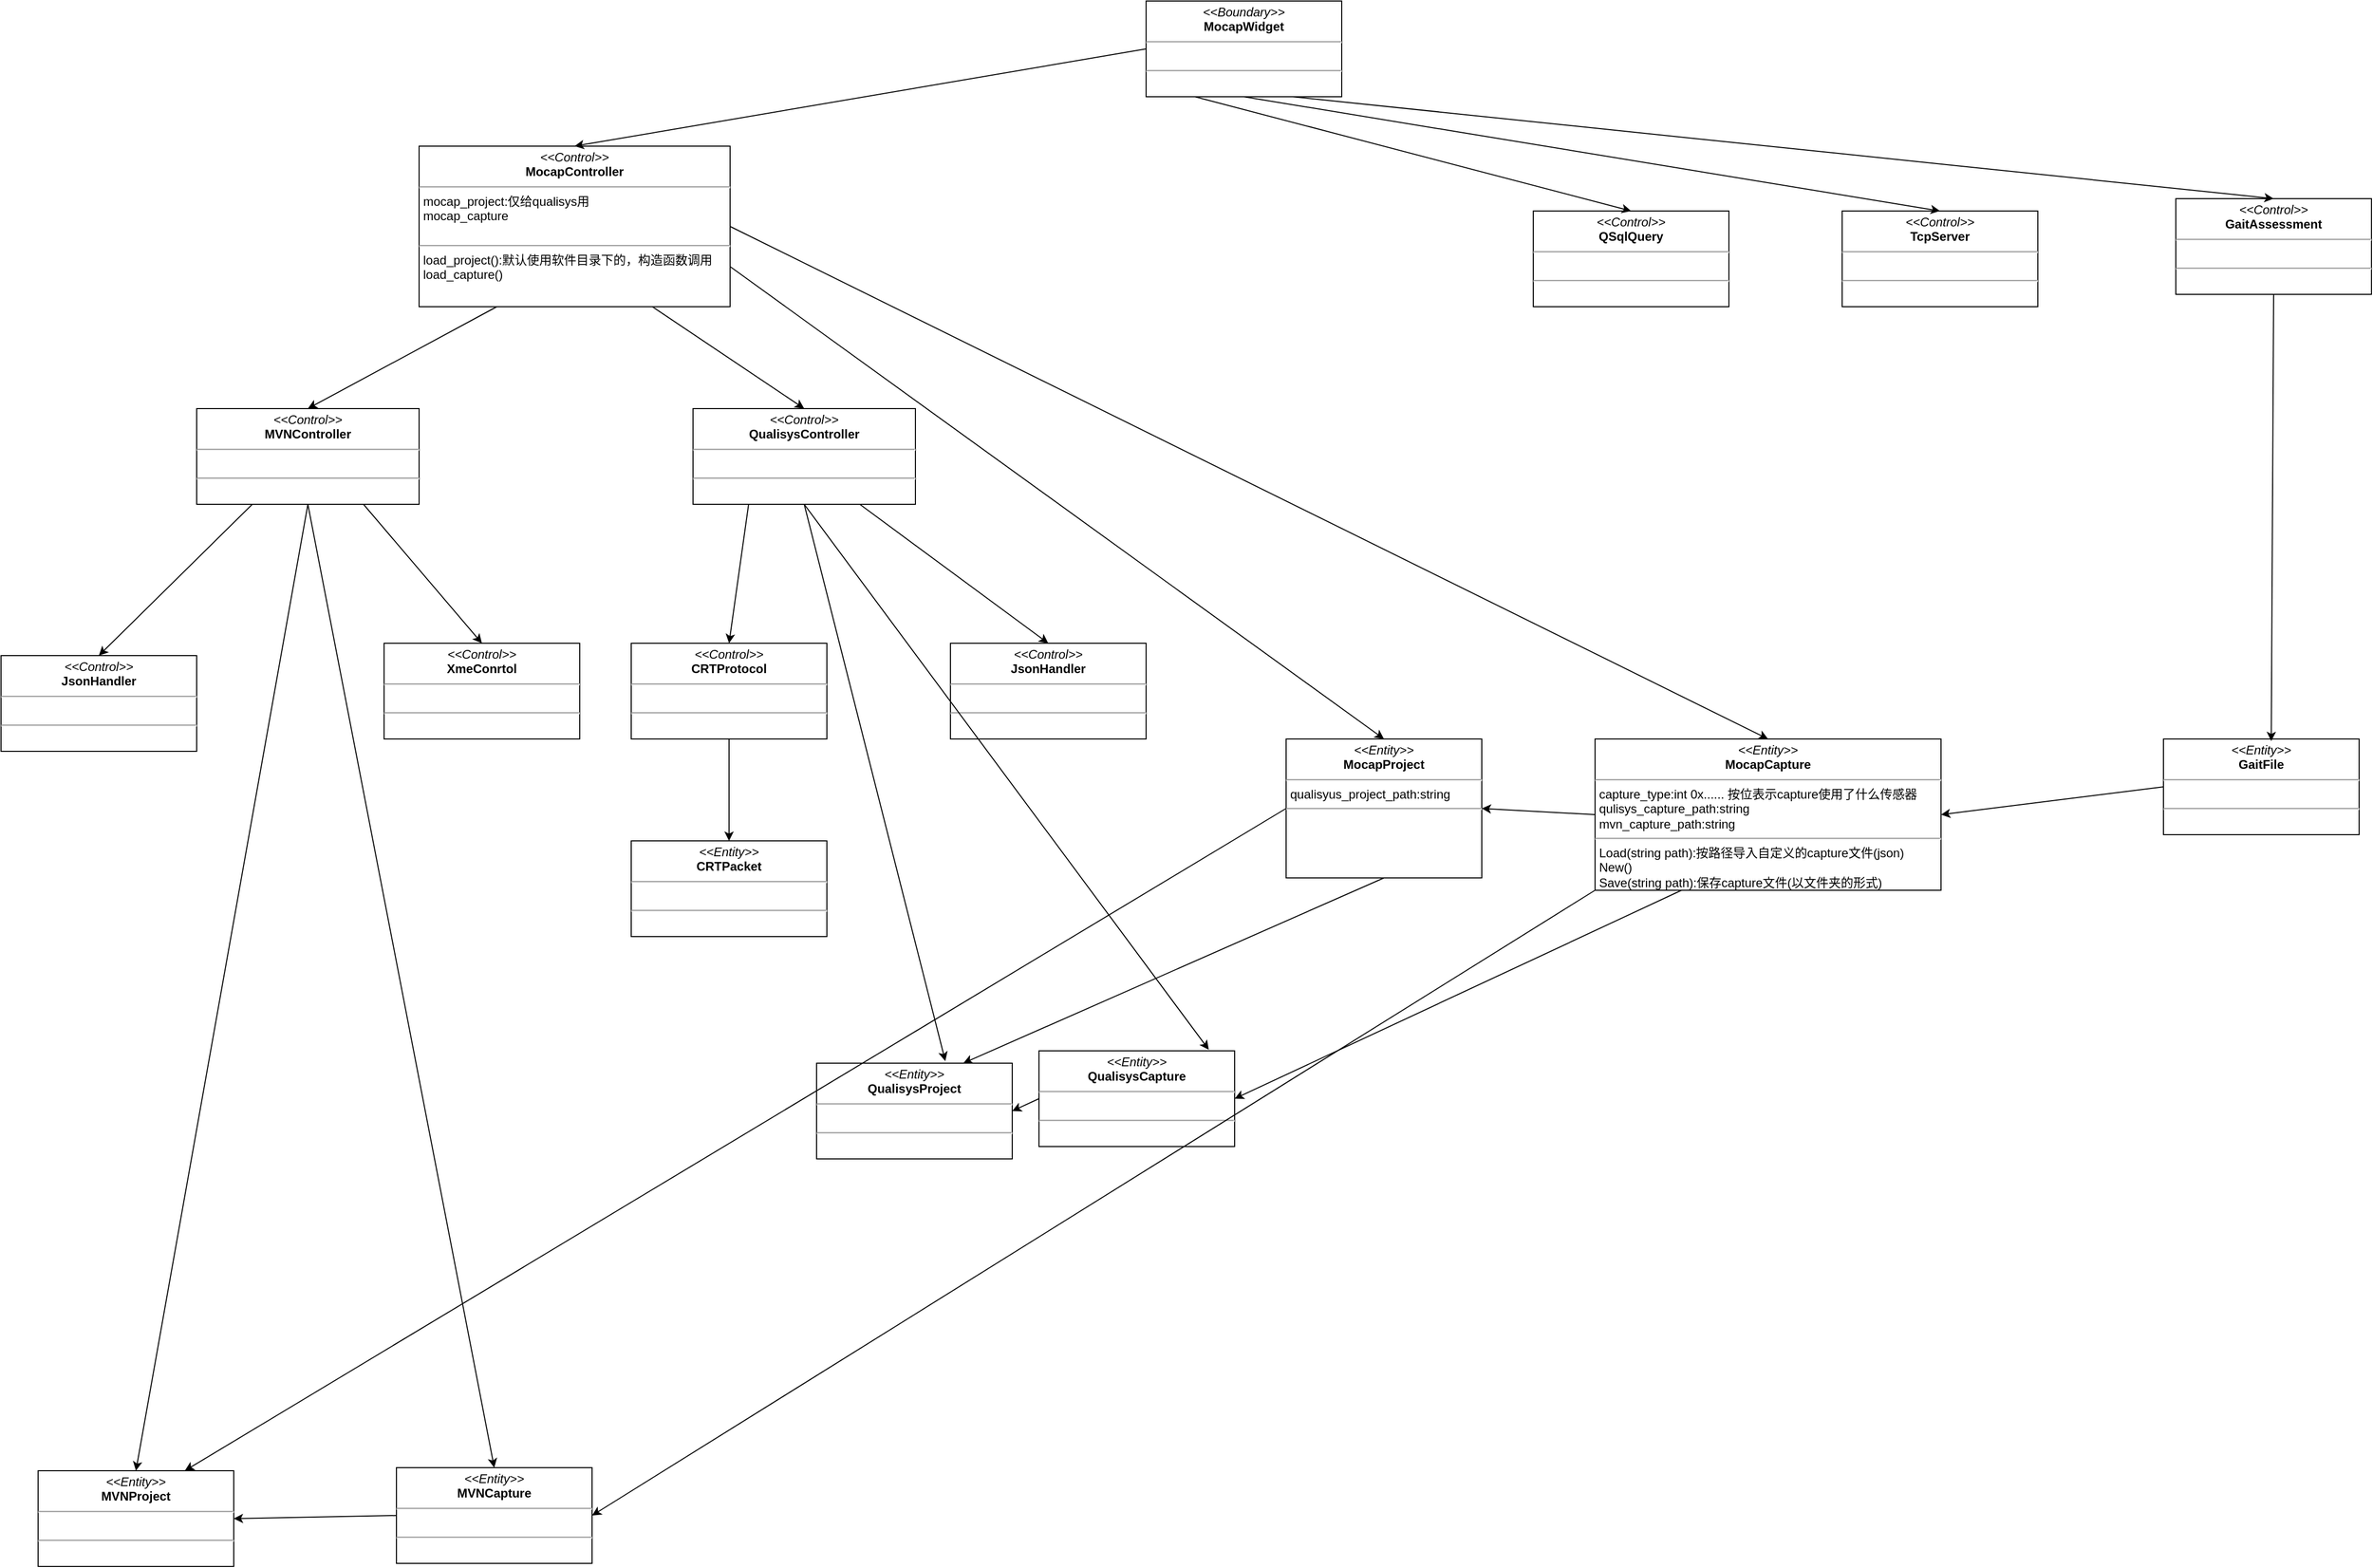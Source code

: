 <mxfile version="18.0.6" type="github">
  <diagram name="Page-1" id="c4acf3e9-155e-7222-9cf6-157b1a14988f">
    <mxGraphModel dx="2272" dy="882" grid="1" gridSize="12" guides="1" tooltips="1" connect="1" arrows="1" fold="1" page="1" pageScale="1" pageWidth="850" pageHeight="1100" background="none" math="0" shadow="0">
      <root>
        <mxCell id="0" />
        <mxCell id="1" parent="0" />
        <mxCell id="5d2195bd80daf111-18" value="&lt;p style=&quot;margin: 4px 0px 0px; text-align: center; font-size: 12px;&quot;&gt;&lt;i style=&quot;font-size: 12px;&quot;&gt;&amp;lt;&amp;lt;Boundary&amp;gt;&amp;gt;&lt;/i&gt;&lt;br style=&quot;font-size: 12px;&quot;&gt;&lt;b style=&quot;font-size: 12px;&quot;&gt;MocapWidget&lt;/b&gt;&lt;/p&gt;&lt;hr style=&quot;font-size: 12px;&quot;&gt;&lt;p style=&quot;margin: 0px 0px 0px 4px; font-size: 12px;&quot;&gt;&lt;br style=&quot;font-size: 12px;&quot;&gt;&lt;/p&gt;&lt;hr style=&quot;font-size: 12px;&quot;&gt;&lt;p style=&quot;margin: 0px 0px 0px 4px; font-size: 12px;&quot;&gt;&lt;br style=&quot;font-size: 12px;&quot;&gt;&lt;/p&gt;" style="verticalAlign=top;align=left;overflow=fill;fontSize=12;fontFamily=Helvetica;html=1;rounded=0;shadow=0;comic=0;labelBackgroundColor=none;strokeWidth=1" parent="1" vertex="1">
          <mxGeometry x="320" y="132" width="190" height="93" as="geometry" />
        </mxCell>
        <mxCell id="Vf8fJrJ8f5E2zkSzSmOj-4" value="&lt;p style=&quot;margin: 4px 0px 0px; text-align: center; font-size: 12px;&quot;&gt;&lt;i style=&quot;font-size: 12px;&quot;&gt;&amp;lt;&amp;lt;Entity&amp;gt;&amp;gt;&lt;/i&gt;&lt;br style=&quot;font-size: 12px;&quot;&gt;&lt;b style=&quot;font-size: 12px;&quot;&gt;CRTPacket&lt;/b&gt;&lt;br style=&quot;font-size: 12px;&quot;&gt;&lt;/p&gt;&lt;hr style=&quot;font-size: 12px;&quot;&gt;&lt;p style=&quot;margin: 0px 0px 0px 4px; font-size: 12px;&quot;&gt;&lt;br style=&quot;font-size: 12px;&quot;&gt;&lt;/p&gt;&lt;hr style=&quot;font-size: 12px;&quot;&gt;&lt;p style=&quot;margin: 0px 0px 0px 4px; font-size: 12px;&quot;&gt;&lt;br style=&quot;font-size: 12px;&quot;&gt;&lt;/p&gt;" style="verticalAlign=top;align=left;overflow=fill;fontSize=12;fontFamily=Helvetica;html=1;rounded=0;shadow=0;comic=0;labelBackgroundColor=none;strokeWidth=1" parent="1" vertex="1">
          <mxGeometry x="-180" y="948" width="190" height="93" as="geometry" />
        </mxCell>
        <mxCell id="Vf8fJrJ8f5E2zkSzSmOj-6" value="&lt;p style=&quot;margin: 4px 0px 0px; text-align: center; font-size: 12px;&quot;&gt;&lt;i style=&quot;font-size: 12px;&quot;&gt;&amp;lt;&amp;lt;&lt;/i&gt;&lt;i style=&quot;font-size: 12px;&quot;&gt;Control&lt;/i&gt;&lt;i style=&quot;font-size: 12px;&quot;&gt;&amp;gt;&amp;gt;&lt;/i&gt;&lt;br style=&quot;font-size: 12px;&quot;&gt;&lt;b style=&quot;font-size: 12px;&quot;&gt;JsonHandler&lt;/b&gt;&lt;br style=&quot;font-size: 12px;&quot;&gt;&lt;/p&gt;&lt;hr style=&quot;font-size: 12px;&quot;&gt;&lt;p style=&quot;margin: 0px 0px 0px 4px; font-size: 12px;&quot;&gt;&lt;br style=&quot;font-size: 12px;&quot;&gt;&lt;/p&gt;&lt;hr style=&quot;font-size: 12px;&quot;&gt;&lt;p style=&quot;margin: 0px 0px 0px 4px; font-size: 12px;&quot;&gt;&lt;br style=&quot;font-size: 12px;&quot;&gt;&lt;/p&gt;" style="verticalAlign=top;align=left;overflow=fill;fontSize=12;fontFamily=Helvetica;html=1;rounded=0;shadow=0;comic=0;labelBackgroundColor=none;strokeWidth=1" parent="1" vertex="1">
          <mxGeometry x="130" y="756" width="190" height="93" as="geometry" />
        </mxCell>
        <mxCell id="Vf8fJrJ8f5E2zkSzSmOj-8" value="&lt;p style=&quot;margin: 4px 0px 0px; text-align: center; font-size: 12px;&quot;&gt;&lt;i style=&quot;font-size: 12px;&quot;&gt;&amp;lt;&amp;lt;&lt;/i&gt;&lt;i style=&quot;font-size: 12px;&quot;&gt;Control&lt;/i&gt;&lt;i style=&quot;font-size: 12px;&quot;&gt;&amp;gt;&amp;gt;&lt;/i&gt;&lt;br style=&quot;font-size: 12px;&quot;&gt;&lt;b style=&quot;font-size: 12px;&quot;&gt;QSqlQuery&lt;/b&gt;&lt;/p&gt;&lt;hr style=&quot;font-size: 12px;&quot;&gt;&lt;p style=&quot;margin: 0px 0px 0px 4px; font-size: 12px;&quot;&gt;&lt;br style=&quot;font-size: 12px;&quot;&gt;&lt;/p&gt;&lt;hr style=&quot;font-size: 12px;&quot;&gt;&lt;p style=&quot;margin: 0px 0px 0px 4px; font-size: 12px;&quot;&gt;&lt;br style=&quot;font-size: 12px;&quot;&gt;&lt;/p&gt;" style="verticalAlign=top;align=left;overflow=fill;fontSize=12;fontFamily=Helvetica;html=1;rounded=0;shadow=0;comic=0;labelBackgroundColor=none;strokeWidth=1" parent="1" vertex="1">
          <mxGeometry x="696" y="336" width="190" height="93" as="geometry" />
        </mxCell>
        <mxCell id="Vf8fJrJ8f5E2zkSzSmOj-9" value="&lt;p style=&quot;margin: 4px 0px 0px; text-align: center; font-size: 12px;&quot;&gt;&lt;i style=&quot;font-size: 12px;&quot;&gt;&amp;lt;&amp;lt;&lt;/i&gt;&lt;i style=&quot;font-size: 12px;&quot;&gt;Control&lt;/i&gt;&lt;i style=&quot;font-size: 12px;&quot;&gt;&amp;gt;&amp;gt;&lt;/i&gt;&lt;br style=&quot;font-size: 12px;&quot;&gt;&lt;b style=&quot;font-size: 12px;&quot;&gt;GaitAssessment&lt;/b&gt;&lt;/p&gt;&lt;hr style=&quot;font-size: 12px;&quot;&gt;&lt;p style=&quot;margin: 0px 0px 0px 4px; font-size: 12px;&quot;&gt;&lt;br style=&quot;font-size: 12px;&quot;&gt;&lt;/p&gt;&lt;hr style=&quot;font-size: 12px;&quot;&gt;&lt;p style=&quot;margin: 0px 0px 0px 4px; font-size: 12px;&quot;&gt;&lt;br style=&quot;font-size: 12px;&quot;&gt;&lt;/p&gt;" style="verticalAlign=top;align=left;overflow=fill;fontSize=12;fontFamily=Helvetica;html=1;rounded=0;shadow=0;comic=0;labelBackgroundColor=none;strokeWidth=1" parent="1" vertex="1">
          <mxGeometry x="1320" y="324" width="190" height="93" as="geometry" />
        </mxCell>
        <mxCell id="Vf8fJrJ8f5E2zkSzSmOj-10" value="&lt;p style=&quot;margin: 4px 0px 0px; text-align: center; font-size: 12px;&quot;&gt;&lt;i style=&quot;font-size: 12px;&quot;&gt;&amp;lt;&amp;lt;&lt;/i&gt;&lt;i style=&quot;font-size: 12px;&quot;&gt;Control&lt;/i&gt;&lt;i style=&quot;font-size: 12px;&quot;&gt;&amp;gt;&amp;gt;&lt;/i&gt;&lt;br style=&quot;font-size: 12px;&quot;&gt;&lt;b style=&quot;font-size: 12px;&quot;&gt;CRTProtocol&lt;/b&gt;&lt;br style=&quot;font-size: 12px;&quot;&gt;&lt;/p&gt;&lt;hr style=&quot;font-size: 12px;&quot;&gt;&lt;p style=&quot;margin: 0px 0px 0px 4px; font-size: 12px;&quot;&gt;&lt;br style=&quot;font-size: 12px;&quot;&gt;&lt;/p&gt;&lt;hr style=&quot;font-size: 12px;&quot;&gt;&lt;p style=&quot;margin: 0px 0px 0px 4px; font-size: 12px;&quot;&gt;&lt;br style=&quot;font-size: 12px;&quot;&gt;&lt;/p&gt;" style="verticalAlign=top;align=left;overflow=fill;fontSize=12;fontFamily=Helvetica;html=1;rounded=0;shadow=0;comic=0;labelBackgroundColor=none;strokeWidth=1" parent="1" vertex="1">
          <mxGeometry x="-180" y="756" width="190" height="93" as="geometry" />
        </mxCell>
        <mxCell id="Vf8fJrJ8f5E2zkSzSmOj-11" value="&lt;p style=&quot;margin: 4px 0px 0px; text-align: center; font-size: 12px;&quot;&gt;&lt;i style=&quot;font-size: 12px;&quot;&gt;&amp;lt;&amp;lt;&lt;/i&gt;&lt;i style=&quot;font-size: 12px;&quot;&gt;Control&lt;/i&gt;&lt;i style=&quot;font-size: 12px;&quot;&gt;&amp;gt;&amp;gt;&lt;/i&gt;&lt;br style=&quot;font-size: 12px;&quot;&gt;&lt;b style=&quot;font-size: 12px;&quot;&gt;TcpServer&lt;/b&gt;&lt;br style=&quot;font-size: 12px;&quot;&gt;&lt;/p&gt;&lt;hr style=&quot;font-size: 12px;&quot;&gt;&lt;p style=&quot;margin: 0px 0px 0px 4px; font-size: 12px;&quot;&gt;&lt;br style=&quot;font-size: 12px;&quot;&gt;&lt;/p&gt;&lt;hr style=&quot;font-size: 12px;&quot;&gt;&lt;p style=&quot;margin: 0px 0px 0px 4px; font-size: 12px;&quot;&gt;&lt;br style=&quot;font-size: 12px;&quot;&gt;&lt;/p&gt;" style="verticalAlign=top;align=left;overflow=fill;fontSize=12;fontFamily=Helvetica;html=1;rounded=0;shadow=0;comic=0;labelBackgroundColor=none;strokeWidth=1" parent="1" vertex="1">
          <mxGeometry x="996" y="336" width="190" height="93" as="geometry" />
        </mxCell>
        <mxCell id="Vf8fJrJ8f5E2zkSzSmOj-13" value="&lt;p style=&quot;margin: 4px 0px 0px; text-align: center; font-size: 12px;&quot;&gt;&lt;i style=&quot;font-size: 12px;&quot;&gt;&amp;lt;&amp;lt;Entity&amp;gt;&amp;gt;&lt;/i&gt;&lt;br style=&quot;font-size: 12px;&quot;&gt;&lt;b style=&quot;font-size: 12px;&quot;&gt;Qualisys&lt;/b&gt;&lt;b style=&quot;background-color: initial;&quot;&gt;Project&lt;/b&gt;&lt;/p&gt;&lt;hr style=&quot;font-size: 12px;&quot;&gt;&lt;p style=&quot;margin: 0px 0px 0px 4px; font-size: 12px;&quot;&gt;&lt;br style=&quot;font-size: 12px;&quot;&gt;&lt;/p&gt;&lt;hr style=&quot;font-size: 12px;&quot;&gt;&lt;p style=&quot;margin: 0px 0px 0px 4px; font-size: 12px;&quot;&gt;&lt;br style=&quot;font-size: 12px;&quot;&gt;&lt;/p&gt;" style="verticalAlign=top;align=left;overflow=fill;fontSize=12;fontFamily=Helvetica;html=1;rounded=0;shadow=0;comic=0;labelBackgroundColor=none;strokeWidth=1" parent="1" vertex="1">
          <mxGeometry y="1164" width="190" height="93" as="geometry" />
        </mxCell>
        <mxCell id="Vf8fJrJ8f5E2zkSzSmOj-14" value="&lt;p style=&quot;margin: 4px 0px 0px; text-align: center; font-size: 12px;&quot;&gt;&lt;i style=&quot;font-size: 12px;&quot;&gt;&amp;lt;&amp;lt;Entity&amp;gt;&amp;gt;&lt;/i&gt;&lt;br style=&quot;font-size: 12px;&quot;&gt;&lt;b style=&quot;font-size: 12px;&quot;&gt;QualisysCapture&lt;/b&gt;&lt;/p&gt;&lt;hr style=&quot;font-size: 12px;&quot;&gt;&lt;p style=&quot;margin: 0px 0px 0px 4px; font-size: 12px;&quot;&gt;&lt;br style=&quot;font-size: 12px;&quot;&gt;&lt;/p&gt;&lt;hr style=&quot;font-size: 12px;&quot;&gt;&lt;p style=&quot;margin: 0px 0px 0px 4px; font-size: 12px;&quot;&gt;&lt;br style=&quot;font-size: 12px;&quot;&gt;&lt;/p&gt;" style="verticalAlign=top;align=left;overflow=fill;fontSize=12;fontFamily=Helvetica;html=1;rounded=0;shadow=0;comic=0;labelBackgroundColor=none;strokeWidth=1" parent="1" vertex="1">
          <mxGeometry x="216" y="1152" width="190" height="93" as="geometry" />
        </mxCell>
        <mxCell id="Vf8fJrJ8f5E2zkSzSmOj-15" value="&lt;p style=&quot;margin: 4px 0px 0px; text-align: center; font-size: 12px;&quot;&gt;&lt;i style=&quot;font-size: 12px;&quot;&gt;&amp;lt;&amp;lt;Entity&amp;gt;&amp;gt;&lt;/i&gt;&lt;br style=&quot;font-size: 12px;&quot;&gt;&lt;b style=&quot;font-size: 12px;&quot;&gt;GaitFile&lt;/b&gt;&lt;/p&gt;&lt;hr style=&quot;font-size: 12px;&quot;&gt;&lt;p style=&quot;margin: 0px 0px 0px 4px; font-size: 12px;&quot;&gt;&lt;br style=&quot;font-size: 12px;&quot;&gt;&lt;/p&gt;&lt;hr style=&quot;font-size: 12px;&quot;&gt;&lt;p style=&quot;margin: 0px 0px 0px 4px; font-size: 12px;&quot;&gt;&lt;br style=&quot;font-size: 12px;&quot;&gt;&lt;/p&gt;" style="verticalAlign=top;align=left;overflow=fill;fontSize=12;fontFamily=Helvetica;html=1;rounded=0;shadow=0;comic=0;labelBackgroundColor=none;strokeWidth=1" parent="1" vertex="1">
          <mxGeometry x="1308" y="849" width="190" height="93" as="geometry" />
        </mxCell>
        <mxCell id="Vf8fJrJ8f5E2zkSzSmOj-22" value="" style="endArrow=classic;html=1;rounded=0;fontSize=12;entryX=0.5;entryY=0;entryDx=0;entryDy=0;exitX=0.5;exitY=1;exitDx=0;exitDy=0;" parent="1" target="Vf8fJrJ8f5E2zkSzSmOj-4" edge="1" source="Vf8fJrJ8f5E2zkSzSmOj-10">
          <mxGeometry width="50" height="50" relative="1" as="geometry">
            <mxPoint x="-169" y="972" as="sourcePoint" />
            <mxPoint x="14" y="876" as="targetPoint" />
          </mxGeometry>
        </mxCell>
        <mxCell id="Vf8fJrJ8f5E2zkSzSmOj-23" value="" style="endArrow=classic;html=1;rounded=0;fontSize=12;entryX=0.658;entryY=-0.022;entryDx=0;entryDy=0;entryPerimeter=0;exitX=0.5;exitY=1;exitDx=0;exitDy=0;" parent="1" target="Vf8fJrJ8f5E2zkSzSmOj-13" edge="1" source="_dsLh4oZEyu-7T7tqln3-2">
          <mxGeometry width="50" height="50" relative="1" as="geometry">
            <mxPoint x="96" y="972" as="sourcePoint" />
            <mxPoint x="-157" y="1008" as="targetPoint" />
          </mxGeometry>
        </mxCell>
        <mxCell id="Vf8fJrJ8f5E2zkSzSmOj-25" value="" style="endArrow=classic;html=1;rounded=0;fontSize=12;entryX=0.868;entryY=-0.011;entryDx=0;entryDy=0;entryPerimeter=0;exitX=0.5;exitY=1;exitDx=0;exitDy=0;" parent="1" target="Vf8fJrJ8f5E2zkSzSmOj-14" edge="1" source="_dsLh4oZEyu-7T7tqln3-2">
          <mxGeometry width="50" height="50" relative="1" as="geometry">
            <mxPoint x="276" y="924" as="sourcePoint" />
            <mxPoint x="12.0" y="932.934" as="targetPoint" />
          </mxGeometry>
        </mxCell>
        <mxCell id="Vf8fJrJ8f5E2zkSzSmOj-27" value="" style="endArrow=classic;html=1;rounded=0;fontSize=12;exitX=0;exitY=0.5;exitDx=0;exitDy=0;entryX=1;entryY=0.5;entryDx=0;entryDy=0;" parent="1" source="Vf8fJrJ8f5E2zkSzSmOj-14" target="Vf8fJrJ8f5E2zkSzSmOj-13" edge="1">
          <mxGeometry width="50" height="50" relative="1" as="geometry">
            <mxPoint x="-12" y="1286" as="sourcePoint" />
            <mxPoint x="38" y="1236" as="targetPoint" />
          </mxGeometry>
        </mxCell>
        <mxCell id="Vf8fJrJ8f5E2zkSzSmOj-32" value="" style="endArrow=classic;html=1;rounded=0;fontSize=12;exitX=0.5;exitY=1;exitDx=0;exitDy=0;entryX=0.5;entryY=0;entryDx=0;entryDy=0;" parent="1" source="5d2195bd80daf111-18" target="Vf8fJrJ8f5E2zkSzSmOj-11" edge="1">
          <mxGeometry width="50" height="50" relative="1" as="geometry">
            <mxPoint x="464.0" y="252" as="sourcePoint" />
            <mxPoint x="228" y="351" as="targetPoint" />
          </mxGeometry>
        </mxCell>
        <mxCell id="Vf8fJrJ8f5E2zkSzSmOj-33" value="" style="endArrow=classic;html=1;rounded=0;fontSize=12;entryX=0.5;entryY=0;entryDx=0;entryDy=0;exitX=0.75;exitY=1;exitDx=0;exitDy=0;" parent="1" target="Vf8fJrJ8f5E2zkSzSmOj-9" edge="1" source="5d2195bd80daf111-18">
          <mxGeometry width="50" height="50" relative="1" as="geometry">
            <mxPoint x="420" y="228" as="sourcePoint" />
            <mxPoint x="695" y="336" as="targetPoint" />
          </mxGeometry>
        </mxCell>
        <mxCell id="Vf8fJrJ8f5E2zkSzSmOj-34" value="" style="endArrow=classic;html=1;rounded=0;fontSize=12;exitX=0.5;exitY=1;exitDx=0;exitDy=0;entryX=0.551;entryY=0.022;entryDx=0;entryDy=0;entryPerimeter=0;" parent="1" source="Vf8fJrJ8f5E2zkSzSmOj-9" target="Vf8fJrJ8f5E2zkSzSmOj-15" edge="1">
          <mxGeometry width="50" height="50" relative="1" as="geometry">
            <mxPoint x="888" y="578" as="sourcePoint" />
            <mxPoint x="938" y="528" as="targetPoint" />
          </mxGeometry>
        </mxCell>
        <mxCell id="Vf8fJrJ8f5E2zkSzSmOj-48" value="" style="endArrow=classic;html=1;rounded=0;fontSize=12;entryX=0.5;entryY=0;entryDx=0;entryDy=0;exitX=0.25;exitY=1;exitDx=0;exitDy=0;" parent="1" target="Vf8fJrJ8f5E2zkSzSmOj-8" edge="1" source="5d2195bd80daf111-18">
          <mxGeometry width="50" height="50" relative="1" as="geometry">
            <mxPoint x="394.25" y="225" as="sourcePoint" />
            <mxPoint x="359.998" y="333.0" as="targetPoint" />
          </mxGeometry>
        </mxCell>
        <mxCell id="_dsLh4oZEyu-7T7tqln3-2" value="&lt;p style=&quot;margin: 4px 0px 0px; text-align: center; font-size: 12px;&quot;&gt;&lt;i style=&quot;font-size: 12px;&quot;&gt;&amp;lt;&amp;lt;&lt;/i&gt;&lt;i style=&quot;font-size: 12px;&quot;&gt;Control&lt;/i&gt;&lt;i style=&quot;font-size: 12px;&quot;&gt;&amp;gt;&amp;gt;&lt;/i&gt;&lt;br style=&quot;font-size: 12px;&quot;&gt;&lt;b style=&quot;font-size: 12px;&quot;&gt;QualisysController&lt;/b&gt;&lt;br style=&quot;font-size: 12px;&quot;&gt;&lt;/p&gt;&lt;hr style=&quot;font-size: 12px;&quot;&gt;&lt;p style=&quot;margin: 0px 0px 0px 4px; font-size: 12px;&quot;&gt;&lt;br style=&quot;font-size: 12px;&quot;&gt;&lt;/p&gt;&lt;hr style=&quot;font-size: 12px;&quot;&gt;&lt;p style=&quot;margin: 0px 0px 0px 4px; font-size: 12px;&quot;&gt;&lt;br style=&quot;font-size: 12px;&quot;&gt;&lt;/p&gt;" style="verticalAlign=top;align=left;overflow=fill;fontSize=12;fontFamily=Helvetica;html=1;rounded=0;shadow=0;comic=0;labelBackgroundColor=none;strokeWidth=1" vertex="1" parent="1">
          <mxGeometry x="-120" y="528" width="216" height="93" as="geometry" />
        </mxCell>
        <mxCell id="_dsLh4oZEyu-7T7tqln3-3" value="&lt;p style=&quot;margin: 4px 0px 0px; text-align: center; font-size: 12px;&quot;&gt;&lt;i style=&quot;font-size: 12px;&quot;&gt;&amp;lt;&amp;lt;&lt;/i&gt;&lt;i style=&quot;font-size: 12px;&quot;&gt;Control&lt;/i&gt;&lt;i style=&quot;font-size: 12px;&quot;&gt;&amp;gt;&amp;gt;&lt;/i&gt;&lt;br style=&quot;font-size: 12px;&quot;&gt;&lt;b style=&quot;font-size: 12px;&quot;&gt;JsonHandler&lt;/b&gt;&lt;br style=&quot;font-size: 12px;&quot;&gt;&lt;/p&gt;&lt;hr style=&quot;font-size: 12px;&quot;&gt;&lt;p style=&quot;margin: 0px 0px 0px 4px; font-size: 12px;&quot;&gt;&lt;br style=&quot;font-size: 12px;&quot;&gt;&lt;/p&gt;&lt;hr style=&quot;font-size: 12px;&quot;&gt;&lt;p style=&quot;margin: 0px 0px 0px 4px; font-size: 12px;&quot;&gt;&lt;br style=&quot;font-size: 12px;&quot;&gt;&lt;/p&gt;" style="verticalAlign=top;align=left;overflow=fill;fontSize=12;fontFamily=Helvetica;html=1;rounded=0;shadow=0;comic=0;labelBackgroundColor=none;strokeWidth=1" vertex="1" parent="1">
          <mxGeometry x="-792" y="768" width="190" height="93" as="geometry" />
        </mxCell>
        <mxCell id="_dsLh4oZEyu-7T7tqln3-4" value="&lt;p style=&quot;margin: 4px 0px 0px; text-align: center; font-size: 12px;&quot;&gt;&lt;i style=&quot;font-size: 12px;&quot;&gt;&amp;lt;&amp;lt;&lt;/i&gt;&lt;i style=&quot;font-size: 12px;&quot;&gt;Control&lt;/i&gt;&lt;i style=&quot;font-size: 12px;&quot;&gt;&amp;gt;&amp;gt;&lt;/i&gt;&lt;br style=&quot;font-size: 12px;&quot;&gt;&lt;b style=&quot;font-size: 12px;&quot;&gt;XmeConrtol&lt;/b&gt;&lt;br style=&quot;font-size: 12px;&quot;&gt;&lt;/p&gt;&lt;hr style=&quot;font-size: 12px;&quot;&gt;&lt;p style=&quot;margin: 0px 0px 0px 4px; font-size: 12px;&quot;&gt;&lt;br style=&quot;font-size: 12px;&quot;&gt;&lt;/p&gt;&lt;hr style=&quot;font-size: 12px;&quot;&gt;&lt;p style=&quot;margin: 0px 0px 0px 4px; font-size: 12px;&quot;&gt;&lt;br style=&quot;font-size: 12px;&quot;&gt;&lt;/p&gt;" style="verticalAlign=top;align=left;overflow=fill;fontSize=12;fontFamily=Helvetica;html=1;rounded=0;shadow=0;comic=0;labelBackgroundColor=none;strokeWidth=1" vertex="1" parent="1">
          <mxGeometry x="-420" y="756" width="190" height="93" as="geometry" />
        </mxCell>
        <mxCell id="_dsLh4oZEyu-7T7tqln3-5" value="&lt;p style=&quot;margin: 4px 0px 0px; text-align: center; font-size: 12px;&quot;&gt;&lt;i style=&quot;font-size: 12px;&quot;&gt;&amp;lt;&amp;lt;&lt;/i&gt;&lt;i style=&quot;font-size: 12px;&quot;&gt;Control&lt;/i&gt;&lt;i style=&quot;font-size: 12px;&quot;&gt;&amp;gt;&amp;gt;&lt;/i&gt;&lt;br style=&quot;font-size: 12px;&quot;&gt;&lt;b style=&quot;font-size: 12px;&quot;&gt;MVNController&lt;/b&gt;&lt;br style=&quot;font-size: 12px;&quot;&gt;&lt;/p&gt;&lt;hr style=&quot;font-size: 12px;&quot;&gt;&lt;p style=&quot;margin: 0px 0px 0px 4px; font-size: 12px;&quot;&gt;&lt;br style=&quot;font-size: 12px;&quot;&gt;&lt;/p&gt;&lt;hr style=&quot;font-size: 12px;&quot;&gt;&lt;p style=&quot;margin: 0px 0px 0px 4px; font-size: 12px;&quot;&gt;&lt;br style=&quot;font-size: 12px;&quot;&gt;&lt;/p&gt;" style="verticalAlign=top;align=left;overflow=fill;fontSize=12;fontFamily=Helvetica;html=1;rounded=0;shadow=0;comic=0;labelBackgroundColor=none;strokeWidth=1" vertex="1" parent="1">
          <mxGeometry x="-602" y="528" width="216" height="93" as="geometry" />
        </mxCell>
        <mxCell id="_dsLh4oZEyu-7T7tqln3-9" value="&lt;p style=&quot;margin: 4px 0px 0px; text-align: center; font-size: 12px;&quot;&gt;&lt;i style=&quot;font-size: 12px;&quot;&gt;&amp;lt;&amp;lt;&lt;/i&gt;&lt;i style=&quot;font-size: 12px;&quot;&gt;Control&lt;/i&gt;&lt;i style=&quot;font-size: 12px;&quot;&gt;&amp;gt;&amp;gt;&lt;/i&gt;&lt;br style=&quot;font-size: 12px;&quot;&gt;&lt;b style=&quot;font-size: 12px;&quot;&gt;MocapController&lt;/b&gt;&lt;br style=&quot;font-size: 12px;&quot;&gt;&lt;/p&gt;&lt;hr style=&quot;font-size: 12px;&quot;&gt;&lt;p style=&quot;margin: 0px 0px 0px 4px; font-size: 12px;&quot;&gt;mocap_project:仅给qualisys用&lt;br style=&quot;font-size: 12px;&quot;&gt;&lt;/p&gt;&lt;p style=&quot;margin: 0px 0px 0px 4px; font-size: 12px;&quot;&gt;mocap_capture&lt;/p&gt;&lt;p style=&quot;margin: 0px 0px 0px 4px; font-size: 12px;&quot;&gt;&lt;br&gt;&lt;/p&gt;&lt;hr style=&quot;font-size: 12px;&quot;&gt;&lt;p style=&quot;margin: 0px 0px 0px 4px; font-size: 12px;&quot;&gt;load_project():默认使用软件目录下的，构造函数调用&lt;/p&gt;&lt;p style=&quot;margin: 0px 0px 0px 4px; font-size: 12px;&quot;&gt;load_capture()&lt;br&gt;&lt;/p&gt;" style="verticalAlign=top;align=left;overflow=fill;fontSize=12;fontFamily=Helvetica;html=1;rounded=0;shadow=0;comic=0;labelBackgroundColor=none;strokeWidth=1" vertex="1" parent="1">
          <mxGeometry x="-386" y="273" width="302" height="156" as="geometry" />
        </mxCell>
        <mxCell id="_dsLh4oZEyu-7T7tqln3-10" value="" style="endArrow=classic;html=1;rounded=0;fontSize=12;exitX=0;exitY=0.5;exitDx=0;exitDy=0;entryX=0.5;entryY=0;entryDx=0;entryDy=0;" edge="1" parent="1" source="5d2195bd80daf111-18" target="_dsLh4oZEyu-7T7tqln3-9">
          <mxGeometry width="50" height="50" relative="1" as="geometry">
            <mxPoint x="-84" y="254" as="sourcePoint" />
            <mxPoint x="-34" y="204" as="targetPoint" />
          </mxGeometry>
        </mxCell>
        <mxCell id="_dsLh4oZEyu-7T7tqln3-11" value="" style="endArrow=classic;html=1;rounded=0;fontSize=12;exitX=0.25;exitY=1;exitDx=0;exitDy=0;entryX=0.5;entryY=0;entryDx=0;entryDy=0;" edge="1" parent="1" source="_dsLh4oZEyu-7T7tqln3-9" target="_dsLh4oZEyu-7T7tqln3-5">
          <mxGeometry width="50" height="50" relative="1" as="geometry">
            <mxPoint x="-504" y="506" as="sourcePoint" />
            <mxPoint x="-454" y="456" as="targetPoint" />
          </mxGeometry>
        </mxCell>
        <mxCell id="_dsLh4oZEyu-7T7tqln3-12" value="" style="endArrow=classic;html=1;rounded=0;fontSize=12;exitX=0.75;exitY=1;exitDx=0;exitDy=0;entryX=0.5;entryY=0;entryDx=0;entryDy=0;" edge="1" parent="1" source="_dsLh4oZEyu-7T7tqln3-9" target="_dsLh4oZEyu-7T7tqln3-2">
          <mxGeometry width="50" height="50" relative="1" as="geometry">
            <mxPoint x="-180" y="554" as="sourcePoint" />
            <mxPoint x="-130" y="504" as="targetPoint" />
          </mxGeometry>
        </mxCell>
        <mxCell id="_dsLh4oZEyu-7T7tqln3-13" value="" style="endArrow=classic;html=1;rounded=0;fontSize=12;exitX=0.25;exitY=1;exitDx=0;exitDy=0;entryX=0.5;entryY=0;entryDx=0;entryDy=0;" edge="1" parent="1" source="_dsLh4oZEyu-7T7tqln3-5" target="_dsLh4oZEyu-7T7tqln3-3">
          <mxGeometry width="50" height="50" relative="1" as="geometry">
            <mxPoint x="-660" y="506" as="sourcePoint" />
            <mxPoint x="-610" y="456" as="targetPoint" />
          </mxGeometry>
        </mxCell>
        <mxCell id="_dsLh4oZEyu-7T7tqln3-14" value="" style="endArrow=classic;html=1;rounded=0;fontSize=12;exitX=0.75;exitY=1;exitDx=0;exitDy=0;entryX=0.5;entryY=0;entryDx=0;entryDy=0;" edge="1" parent="1" source="_dsLh4oZEyu-7T7tqln3-5" target="_dsLh4oZEyu-7T7tqln3-4">
          <mxGeometry width="50" height="50" relative="1" as="geometry">
            <mxPoint x="-480" y="722" as="sourcePoint" />
            <mxPoint x="-430" y="672" as="targetPoint" />
          </mxGeometry>
        </mxCell>
        <mxCell id="_dsLh4oZEyu-7T7tqln3-15" value="" style="endArrow=classic;html=1;rounded=0;fontSize=12;exitX=0.25;exitY=1;exitDx=0;exitDy=0;entryX=0.5;entryY=0;entryDx=0;entryDy=0;" edge="1" parent="1" source="_dsLh4oZEyu-7T7tqln3-2" target="Vf8fJrJ8f5E2zkSzSmOj-10">
          <mxGeometry width="50" height="50" relative="1" as="geometry">
            <mxPoint x="-192" y="734" as="sourcePoint" />
            <mxPoint x="-142" y="684" as="targetPoint" />
          </mxGeometry>
        </mxCell>
        <mxCell id="_dsLh4oZEyu-7T7tqln3-16" value="" style="endArrow=classic;html=1;rounded=0;fontSize=12;entryX=0.5;entryY=0;entryDx=0;entryDy=0;exitX=0.75;exitY=1;exitDx=0;exitDy=0;" edge="1" parent="1" source="_dsLh4oZEyu-7T7tqln3-2" target="Vf8fJrJ8f5E2zkSzSmOj-6">
          <mxGeometry width="50" height="50" relative="1" as="geometry">
            <mxPoint x="24" y="660" as="sourcePoint" />
            <mxPoint x="-34" y="732" as="targetPoint" />
          </mxGeometry>
        </mxCell>
        <mxCell id="_dsLh4oZEyu-7T7tqln3-17" value="&lt;p style=&quot;margin: 4px 0px 0px; text-align: center; font-size: 12px;&quot;&gt;&lt;i style=&quot;font-size: 12px;&quot;&gt;&amp;lt;&amp;lt;Entity&amp;gt;&amp;gt;&lt;/i&gt;&lt;br style=&quot;font-size: 12px;&quot;&gt;&lt;b style=&quot;font-size: 12px;&quot;&gt;MocapCapture&lt;/b&gt;&lt;/p&gt;&lt;hr style=&quot;font-size: 12px;&quot;&gt;&lt;p style=&quot;margin: 0px 0px 0px 4px; font-size: 12px;&quot;&gt;capture_type:int 0x...... 按位表示capture使用了什么传感器&lt;/p&gt;&lt;p style=&quot;margin: 0px 0px 0px 4px; font-size: 12px;&quot;&gt;qulisys_capture_path:string&lt;/p&gt;&lt;p style=&quot;margin: 0px 0px 0px 4px; font-size: 12px;&quot;&gt;mvn_capture_path:string&lt;/p&gt;&lt;hr style=&quot;font-size: 12px;&quot;&gt;&lt;p style=&quot;margin: 0px 0px 0px 4px; font-size: 12px;&quot;&gt;Load(string path):按路径导入自定义的capture文件(json)&lt;/p&gt;&lt;p style=&quot;margin: 0px 0px 0px 4px; font-size: 12px;&quot;&gt;New()&lt;/p&gt;&lt;p style=&quot;margin: 0px 0px 0px 4px; font-size: 12px;&quot;&gt;Save(string path):保存capture文件(以文件夹的形式)&lt;/p&gt;" style="verticalAlign=top;align=left;overflow=fill;fontSize=12;fontFamily=Helvetica;html=1;rounded=0;shadow=0;comic=0;labelBackgroundColor=none;strokeWidth=1" vertex="1" parent="1">
          <mxGeometry x="756" y="849" width="336" height="147" as="geometry" />
        </mxCell>
        <mxCell id="_dsLh4oZEyu-7T7tqln3-18" value="&lt;p style=&quot;margin: 4px 0px 0px; text-align: center; font-size: 12px;&quot;&gt;&lt;i style=&quot;font-size: 12px;&quot;&gt;&amp;lt;&amp;lt;Entity&amp;gt;&amp;gt;&lt;/i&gt;&lt;br style=&quot;font-size: 12px;&quot;&gt;&lt;b style=&quot;font-size: 12px;&quot;&gt;MocapProject&lt;/b&gt;&lt;br style=&quot;font-size: 12px;&quot;&gt;&lt;/p&gt;&lt;hr style=&quot;font-size: 12px;&quot;&gt;&lt;p style=&quot;margin: 0px 0px 0px 4px; font-size: 12px;&quot;&gt;qualisyus_project_path:string&lt;/p&gt;&lt;hr style=&quot;font-size: 12px;&quot;&gt;&lt;p style=&quot;margin: 0px 0px 0px 4px; font-size: 12px;&quot;&gt;&lt;br style=&quot;font-size: 12px;&quot;&gt;&lt;/p&gt;" style="verticalAlign=top;align=left;overflow=fill;fontSize=12;fontFamily=Helvetica;html=1;rounded=0;shadow=0;comic=0;labelBackgroundColor=none;strokeWidth=1" vertex="1" parent="1">
          <mxGeometry x="456" y="849" width="190" height="135" as="geometry" />
        </mxCell>
        <mxCell id="_dsLh4oZEyu-7T7tqln3-19" value="" style="endArrow=classic;html=1;rounded=0;fontSize=12;exitX=1;exitY=0.75;exitDx=0;exitDy=0;entryX=0.5;entryY=0;entryDx=0;entryDy=0;" edge="1" parent="1" source="_dsLh4oZEyu-7T7tqln3-9" target="_dsLh4oZEyu-7T7tqln3-18">
          <mxGeometry width="50" height="50" relative="1" as="geometry">
            <mxPoint x="528" y="494" as="sourcePoint" />
            <mxPoint x="578" y="444" as="targetPoint" />
          </mxGeometry>
        </mxCell>
        <mxCell id="_dsLh4oZEyu-7T7tqln3-20" value="" style="endArrow=classic;html=1;rounded=0;fontSize=12;exitX=1;exitY=0.5;exitDx=0;exitDy=0;entryX=0.5;entryY=0;entryDx=0;entryDy=0;" edge="1" parent="1" source="_dsLh4oZEyu-7T7tqln3-9" target="_dsLh4oZEyu-7T7tqln3-17">
          <mxGeometry width="50" height="50" relative="1" as="geometry">
            <mxPoint x="396" y="482" as="sourcePoint" />
            <mxPoint x="446" y="432" as="targetPoint" />
          </mxGeometry>
        </mxCell>
        <mxCell id="_dsLh4oZEyu-7T7tqln3-21" value="" style="endArrow=classic;html=1;rounded=0;fontSize=12;exitX=0;exitY=0.5;exitDx=0;exitDy=0;entryX=1;entryY=0.5;entryDx=0;entryDy=0;" edge="1" parent="1" source="_dsLh4oZEyu-7T7tqln3-17" target="_dsLh4oZEyu-7T7tqln3-18">
          <mxGeometry width="50" height="50" relative="1" as="geometry">
            <mxPoint x="696" y="878" as="sourcePoint" />
            <mxPoint x="746" y="828" as="targetPoint" />
          </mxGeometry>
        </mxCell>
        <mxCell id="_dsLh4oZEyu-7T7tqln3-22" value="" style="endArrow=classic;html=1;rounded=0;fontSize=12;exitX=0;exitY=0.5;exitDx=0;exitDy=0;entryX=1;entryY=0.5;entryDx=0;entryDy=0;" edge="1" parent="1" source="Vf8fJrJ8f5E2zkSzSmOj-15" target="_dsLh4oZEyu-7T7tqln3-17">
          <mxGeometry width="50" height="50" relative="1" as="geometry">
            <mxPoint x="1152" y="902" as="sourcePoint" />
            <mxPoint x="1202" y="852" as="targetPoint" />
          </mxGeometry>
        </mxCell>
        <mxCell id="_dsLh4oZEyu-7T7tqln3-25" value="&lt;p style=&quot;margin: 4px 0px 0px; text-align: center; font-size: 12px;&quot;&gt;&lt;i style=&quot;font-size: 12px;&quot;&gt;&amp;lt;&amp;lt;Entity&amp;gt;&amp;gt;&lt;/i&gt;&lt;br style=&quot;font-size: 12px;&quot;&gt;&lt;b style=&quot;font-size: 12px;&quot;&gt;MVN&lt;/b&gt;&lt;b style=&quot;background-color: initial;&quot;&gt;Project&lt;/b&gt;&lt;/p&gt;&lt;hr style=&quot;font-size: 12px;&quot;&gt;&lt;p style=&quot;margin: 0px 0px 0px 4px; font-size: 12px;&quot;&gt;&lt;br style=&quot;font-size: 12px;&quot;&gt;&lt;/p&gt;&lt;hr style=&quot;font-size: 12px;&quot;&gt;&lt;p style=&quot;margin: 0px 0px 0px 4px; font-size: 12px;&quot;&gt;&lt;br style=&quot;font-size: 12px;&quot;&gt;&lt;/p&gt;" style="verticalAlign=top;align=left;overflow=fill;fontSize=12;fontFamily=Helvetica;html=1;rounded=0;shadow=0;comic=0;labelBackgroundColor=none;strokeWidth=1" vertex="1" parent="1">
          <mxGeometry x="-756" y="1560" width="190" height="93" as="geometry" />
        </mxCell>
        <mxCell id="_dsLh4oZEyu-7T7tqln3-26" value="&lt;p style=&quot;margin: 4px 0px 0px; text-align: center; font-size: 12px;&quot;&gt;&lt;i style=&quot;font-size: 12px;&quot;&gt;&amp;lt;&amp;lt;Entity&amp;gt;&amp;gt;&lt;/i&gt;&lt;br style=&quot;font-size: 12px;&quot;&gt;&lt;b style=&quot;font-size: 12px;&quot;&gt;MVNCapture&lt;/b&gt;&lt;/p&gt;&lt;hr style=&quot;font-size: 12px;&quot;&gt;&lt;p style=&quot;margin: 0px 0px 0px 4px; font-size: 12px;&quot;&gt;&lt;br style=&quot;font-size: 12px;&quot;&gt;&lt;/p&gt;&lt;hr style=&quot;font-size: 12px;&quot;&gt;&lt;p style=&quot;margin: 0px 0px 0px 4px; font-size: 12px;&quot;&gt;&lt;br style=&quot;font-size: 12px;&quot;&gt;&lt;/p&gt;" style="verticalAlign=top;align=left;overflow=fill;fontSize=12;fontFamily=Helvetica;html=1;rounded=0;shadow=0;comic=0;labelBackgroundColor=none;strokeWidth=1" vertex="1" parent="1">
          <mxGeometry x="-408" y="1557" width="190" height="93" as="geometry" />
        </mxCell>
        <mxCell id="_dsLh4oZEyu-7T7tqln3-27" value="" style="endArrow=classic;html=1;rounded=0;fontSize=12;exitX=0;exitY=0.5;exitDx=0;exitDy=0;entryX=1;entryY=0.5;entryDx=0;entryDy=0;" edge="1" parent="1" source="_dsLh4oZEyu-7T7tqln3-26" target="_dsLh4oZEyu-7T7tqln3-25">
          <mxGeometry width="50" height="50" relative="1" as="geometry">
            <mxPoint x="-564" y="1274" as="sourcePoint" />
            <mxPoint x="-514" y="1224" as="targetPoint" />
          </mxGeometry>
        </mxCell>
        <mxCell id="_dsLh4oZEyu-7T7tqln3-28" value="" style="endArrow=classic;html=1;rounded=0;fontSize=12;exitX=0.5;exitY=1;exitDx=0;exitDy=0;entryX=0.5;entryY=0;entryDx=0;entryDy=0;" edge="1" parent="1" source="_dsLh4oZEyu-7T7tqln3-5" target="_dsLh4oZEyu-7T7tqln3-25">
          <mxGeometry width="50" height="50" relative="1" as="geometry">
            <mxPoint x="-672" y="1118" as="sourcePoint" />
            <mxPoint x="-622" y="1068" as="targetPoint" />
          </mxGeometry>
        </mxCell>
        <mxCell id="_dsLh4oZEyu-7T7tqln3-29" value="" style="endArrow=classic;html=1;rounded=0;fontSize=12;exitX=0.5;exitY=1;exitDx=0;exitDy=0;entryX=0.5;entryY=0;entryDx=0;entryDy=0;" edge="1" parent="1" source="_dsLh4oZEyu-7T7tqln3-5" target="_dsLh4oZEyu-7T7tqln3-26">
          <mxGeometry width="50" height="50" relative="1" as="geometry">
            <mxPoint x="-408" y="1022" as="sourcePoint" />
            <mxPoint x="-358" y="972" as="targetPoint" />
          </mxGeometry>
        </mxCell>
        <mxCell id="_dsLh4oZEyu-7T7tqln3-30" value="" style="endArrow=classic;html=1;rounded=0;fontSize=12;exitX=0;exitY=0.5;exitDx=0;exitDy=0;entryX=0.75;entryY=0;entryDx=0;entryDy=0;" edge="1" parent="1" source="_dsLh4oZEyu-7T7tqln3-18" target="_dsLh4oZEyu-7T7tqln3-25">
          <mxGeometry width="50" height="50" relative="1" as="geometry">
            <mxPoint x="-120" y="1116" as="sourcePoint" />
            <mxPoint x="-58" y="1176" as="targetPoint" />
          </mxGeometry>
        </mxCell>
        <mxCell id="_dsLh4oZEyu-7T7tqln3-31" value="" style="endArrow=classic;html=1;rounded=0;fontSize=12;exitX=0.5;exitY=1;exitDx=0;exitDy=0;entryX=0.75;entryY=0;entryDx=0;entryDy=0;" edge="1" parent="1" source="_dsLh4oZEyu-7T7tqln3-18" target="Vf8fJrJ8f5E2zkSzSmOj-13">
          <mxGeometry width="50" height="50" relative="1" as="geometry">
            <mxPoint x="456" y="1274" as="sourcePoint" />
            <mxPoint x="506" y="1224" as="targetPoint" />
          </mxGeometry>
        </mxCell>
        <mxCell id="_dsLh4oZEyu-7T7tqln3-32" value="" style="endArrow=classic;html=1;rounded=0;fontSize=12;entryX=1;entryY=0.5;entryDx=0;entryDy=0;exitX=0;exitY=1;exitDx=0;exitDy=0;" edge="1" parent="1" source="_dsLh4oZEyu-7T7tqln3-17" target="_dsLh4oZEyu-7T7tqln3-26">
          <mxGeometry width="50" height="50" relative="1" as="geometry">
            <mxPoint x="648" y="1190" as="sourcePoint" />
            <mxPoint x="698" y="1140" as="targetPoint" />
          </mxGeometry>
        </mxCell>
        <mxCell id="_dsLh4oZEyu-7T7tqln3-33" value="" style="endArrow=classic;html=1;rounded=0;fontSize=12;exitX=0.25;exitY=1;exitDx=0;exitDy=0;entryX=1;entryY=0.5;entryDx=0;entryDy=0;" edge="1" parent="1" source="_dsLh4oZEyu-7T7tqln3-17" target="Vf8fJrJ8f5E2zkSzSmOj-14">
          <mxGeometry width="50" height="50" relative="1" as="geometry">
            <mxPoint x="564" y="1202" as="sourcePoint" />
            <mxPoint x="614" y="1152" as="targetPoint" />
          </mxGeometry>
        </mxCell>
      </root>
    </mxGraphModel>
  </diagram>
</mxfile>
